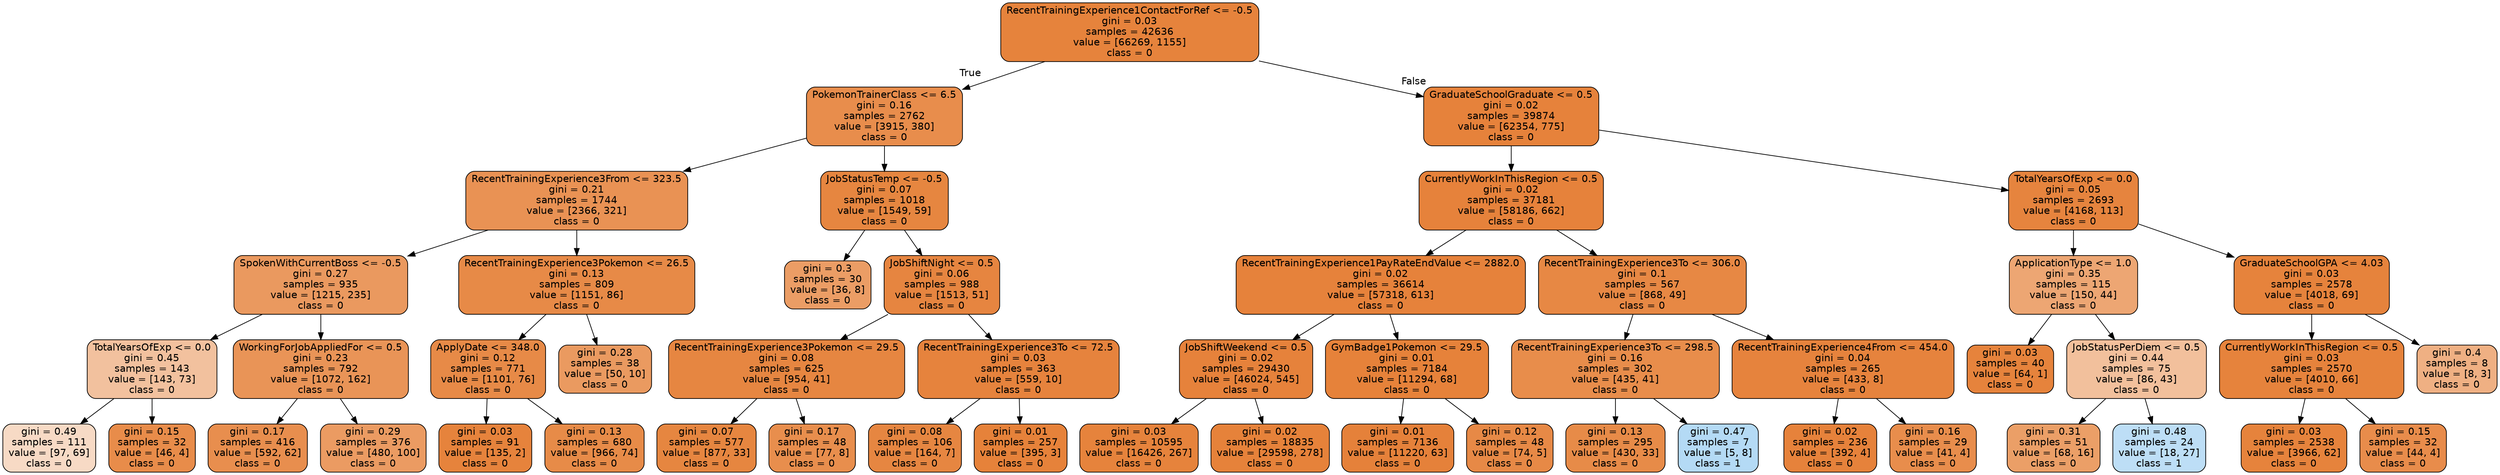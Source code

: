 digraph Tree {
node [shape=box, style="filled, rounded", color="black", fontname=helvetica] ;
edge [fontname=helvetica] ;
0 [label="RecentTrainingExperience1ContactForRef <= -0.5\ngini = 0.03\nsamples = 42636\nvalue = [66269, 1155]\nclass = 0", fillcolor="#e58139fb"] ;
1 [label="PokemonTrainerClass <= 6.5\ngini = 0.16\nsamples = 2762\nvalue = [3915, 380]\nclass = 0", fillcolor="#e58139e6"] ;
0 -> 1 [labeldistance=2.5, labelangle=45, headlabel="True"] ;
2 [label="RecentTrainingExperience3From <= 323.5\ngini = 0.21\nsamples = 1744\nvalue = [2366, 321]\nclass = 0", fillcolor="#e58139dc"] ;
1 -> 2 ;
3 [label="SpokenWithCurrentBoss <= -0.5\ngini = 0.27\nsamples = 935\nvalue = [1215, 235]\nclass = 0", fillcolor="#e58139ce"] ;
2 -> 3 ;
4 [label="TotalYearsOfExp <= 0.0\ngini = 0.45\nsamples = 143\nvalue = [143, 73]\nclass = 0", fillcolor="#e581397d"] ;
3 -> 4 ;
5 [label="gini = 0.49\nsamples = 111\nvalue = [97, 69]\nclass = 0", fillcolor="#e581394a"] ;
4 -> 5 ;
6 [label="gini = 0.15\nsamples = 32\nvalue = [46, 4]\nclass = 0", fillcolor="#e58139e9"] ;
4 -> 6 ;
7 [label="WorkingForJobAppliedFor <= 0.5\ngini = 0.23\nsamples = 792\nvalue = [1072, 162]\nclass = 0", fillcolor="#e58139d8"] ;
3 -> 7 ;
8 [label="gini = 0.17\nsamples = 416\nvalue = [592, 62]\nclass = 0", fillcolor="#e58139e4"] ;
7 -> 8 ;
9 [label="gini = 0.29\nsamples = 376\nvalue = [480, 100]\nclass = 0", fillcolor="#e58139ca"] ;
7 -> 9 ;
10 [label="RecentTrainingExperience3Pokemon <= 26.5\ngini = 0.13\nsamples = 809\nvalue = [1151, 86]\nclass = 0", fillcolor="#e58139ec"] ;
2 -> 10 ;
11 [label="ApplyDate <= 348.0\ngini = 0.12\nsamples = 771\nvalue = [1101, 76]\nclass = 0", fillcolor="#e58139ed"] ;
10 -> 11 ;
12 [label="gini = 0.03\nsamples = 91\nvalue = [135, 2]\nclass = 0", fillcolor="#e58139fb"] ;
11 -> 12 ;
13 [label="gini = 0.13\nsamples = 680\nvalue = [966, 74]\nclass = 0", fillcolor="#e58139eb"] ;
11 -> 13 ;
14 [label="gini = 0.28\nsamples = 38\nvalue = [50, 10]\nclass = 0", fillcolor="#e58139cc"] ;
10 -> 14 ;
15 [label="JobStatusTemp <= -0.5\ngini = 0.07\nsamples = 1018\nvalue = [1549, 59]\nclass = 0", fillcolor="#e58139f5"] ;
1 -> 15 ;
16 [label="gini = 0.3\nsamples = 30\nvalue = [36, 8]\nclass = 0", fillcolor="#e58139c6"] ;
15 -> 16 ;
17 [label="JobShiftNight <= 0.5\ngini = 0.06\nsamples = 988\nvalue = [1513, 51]\nclass = 0", fillcolor="#e58139f6"] ;
15 -> 17 ;
18 [label="RecentTrainingExperience3Pokemon <= 29.5\ngini = 0.08\nsamples = 625\nvalue = [954, 41]\nclass = 0", fillcolor="#e58139f4"] ;
17 -> 18 ;
19 [label="gini = 0.07\nsamples = 577\nvalue = [877, 33]\nclass = 0", fillcolor="#e58139f5"] ;
18 -> 19 ;
20 [label="gini = 0.17\nsamples = 48\nvalue = [77, 8]\nclass = 0", fillcolor="#e58139e5"] ;
18 -> 20 ;
21 [label="RecentTrainingExperience3To <= 72.5\ngini = 0.03\nsamples = 363\nvalue = [559, 10]\nclass = 0", fillcolor="#e58139fa"] ;
17 -> 21 ;
22 [label="gini = 0.08\nsamples = 106\nvalue = [164, 7]\nclass = 0", fillcolor="#e58139f4"] ;
21 -> 22 ;
23 [label="gini = 0.01\nsamples = 257\nvalue = [395, 3]\nclass = 0", fillcolor="#e58139fd"] ;
21 -> 23 ;
24 [label="GraduateSchoolGraduate <= 0.5\ngini = 0.02\nsamples = 39874\nvalue = [62354, 775]\nclass = 0", fillcolor="#e58139fc"] ;
0 -> 24 [labeldistance=2.5, labelangle=-45, headlabel="False"] ;
25 [label="CurrentlyWorkInThisRegion <= 0.5\ngini = 0.02\nsamples = 37181\nvalue = [58186, 662]\nclass = 0", fillcolor="#e58139fc"] ;
24 -> 25 ;
26 [label="RecentTrainingExperience1PayRateEndValue <= 2882.0\ngini = 0.02\nsamples = 36614\nvalue = [57318, 613]\nclass = 0", fillcolor="#e58139fc"] ;
25 -> 26 ;
27 [label="JobShiftWeekend <= 0.5\ngini = 0.02\nsamples = 29430\nvalue = [46024, 545]\nclass = 0", fillcolor="#e58139fc"] ;
26 -> 27 ;
28 [label="gini = 0.03\nsamples = 10595\nvalue = [16426, 267]\nclass = 0", fillcolor="#e58139fb"] ;
27 -> 28 ;
29 [label="gini = 0.02\nsamples = 18835\nvalue = [29598, 278]\nclass = 0", fillcolor="#e58139fd"] ;
27 -> 29 ;
30 [label="GymBadge1Pokemon <= 29.5\ngini = 0.01\nsamples = 7184\nvalue = [11294, 68]\nclass = 0", fillcolor="#e58139fd"] ;
26 -> 30 ;
31 [label="gini = 0.01\nsamples = 7136\nvalue = [11220, 63]\nclass = 0", fillcolor="#e58139fe"] ;
30 -> 31 ;
32 [label="gini = 0.12\nsamples = 48\nvalue = [74, 5]\nclass = 0", fillcolor="#e58139ee"] ;
30 -> 32 ;
33 [label="RecentTrainingExperience3To <= 306.0\ngini = 0.1\nsamples = 567\nvalue = [868, 49]\nclass = 0", fillcolor="#e58139f1"] ;
25 -> 33 ;
34 [label="RecentTrainingExperience3To <= 298.5\ngini = 0.16\nsamples = 302\nvalue = [435, 41]\nclass = 0", fillcolor="#e58139e7"] ;
33 -> 34 ;
35 [label="gini = 0.13\nsamples = 295\nvalue = [430, 33]\nclass = 0", fillcolor="#e58139eb"] ;
34 -> 35 ;
36 [label="gini = 0.47\nsamples = 7\nvalue = [5, 8]\nclass = 1", fillcolor="#399de560"] ;
34 -> 36 ;
37 [label="RecentTrainingExperience4From <= 454.0\ngini = 0.04\nsamples = 265\nvalue = [433, 8]\nclass = 0", fillcolor="#e58139fa"] ;
33 -> 37 ;
38 [label="gini = 0.02\nsamples = 236\nvalue = [392, 4]\nclass = 0", fillcolor="#e58139fc"] ;
37 -> 38 ;
39 [label="gini = 0.16\nsamples = 29\nvalue = [41, 4]\nclass = 0", fillcolor="#e58139e6"] ;
37 -> 39 ;
40 [label="TotalYearsOfExp <= 0.0\ngini = 0.05\nsamples = 2693\nvalue = [4168, 113]\nclass = 0", fillcolor="#e58139f8"] ;
24 -> 40 ;
41 [label="ApplicationType <= 1.0\ngini = 0.35\nsamples = 115\nvalue = [150, 44]\nclass = 0", fillcolor="#e58139b4"] ;
40 -> 41 ;
42 [label="gini = 0.03\nsamples = 40\nvalue = [64, 1]\nclass = 0", fillcolor="#e58139fb"] ;
41 -> 42 ;
43 [label="JobStatusPerDiem <= 0.5\ngini = 0.44\nsamples = 75\nvalue = [86, 43]\nclass = 0", fillcolor="#e581397f"] ;
41 -> 43 ;
44 [label="gini = 0.31\nsamples = 51\nvalue = [68, 16]\nclass = 0", fillcolor="#e58139c3"] ;
43 -> 44 ;
45 [label="gini = 0.48\nsamples = 24\nvalue = [18, 27]\nclass = 1", fillcolor="#399de555"] ;
43 -> 45 ;
46 [label="GraduateSchoolGPA <= 4.03\ngini = 0.03\nsamples = 2578\nvalue = [4018, 69]\nclass = 0", fillcolor="#e58139fb"] ;
40 -> 46 ;
47 [label="CurrentlyWorkInThisRegion <= 0.5\ngini = 0.03\nsamples = 2570\nvalue = [4010, 66]\nclass = 0", fillcolor="#e58139fb"] ;
46 -> 47 ;
48 [label="gini = 0.03\nsamples = 2538\nvalue = [3966, 62]\nclass = 0", fillcolor="#e58139fb"] ;
47 -> 48 ;
49 [label="gini = 0.15\nsamples = 32\nvalue = [44, 4]\nclass = 0", fillcolor="#e58139e8"] ;
47 -> 49 ;
50 [label="gini = 0.4\nsamples = 8\nvalue = [8, 3]\nclass = 0", fillcolor="#e581399f"] ;
46 -> 50 ;
}